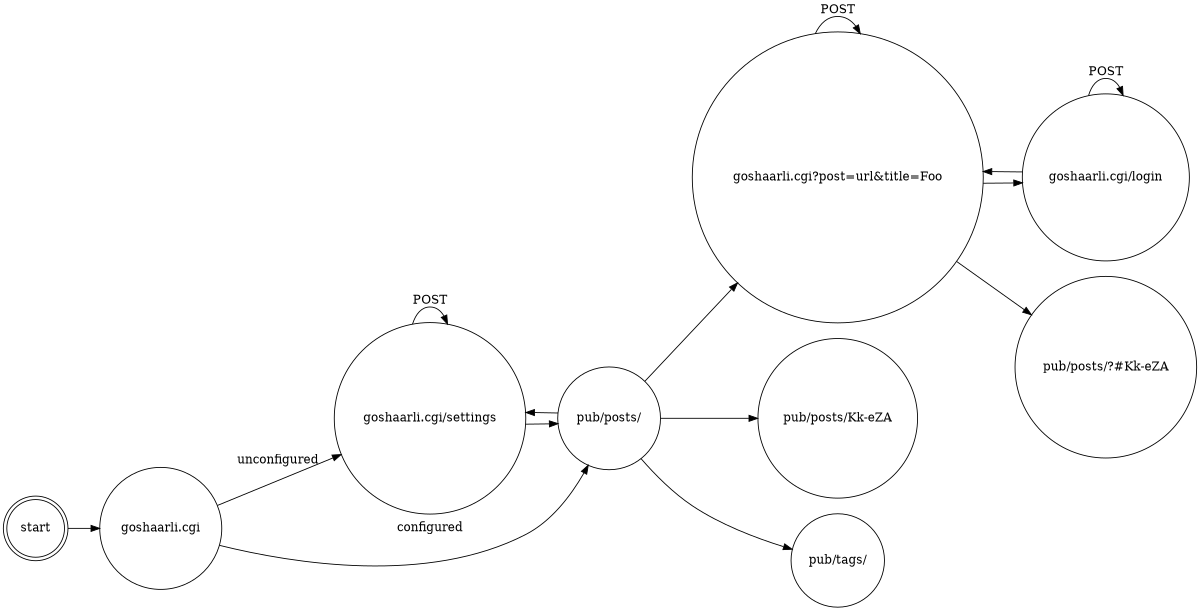 digraph flow {
	rankdir=LR;
	size="8,5"
	node [shape = doublecircle]; 
		start;

	node [shape=circle];
		"goshaarli.cgi" [ label = "goshaarli.cgi" ];
	
	start -> "goshaarli.cgi";
	"goshaarli.cgi" -> "goshaarli.cgi/settings" [ label = "unconfigured" ];
	"goshaarli.cgi" -> "pub/posts/" [ label = "configured" ];
	"goshaarli.cgi/settings" -> "goshaarli.cgi/settings" [ label = "POST" ];
	"goshaarli.cgi/settings" -> "pub/posts/";
	"pub/posts/" 
		-> "goshaarli.cgi?post=url&title=Foo"
		-> "goshaarli.cgi/login";
	"goshaarli.cgi/login"
		-> "goshaarli.cgi/login" [label=POST];
	"goshaarli.cgi/login" 
		-> "goshaarli.cgi?post=url&title=Foo"
		-> "pub/posts/?#Kk-eZA";
	"goshaarli.cgi?post=url&title=Foo"
		-> "goshaarli.cgi?post=url&title=Foo" [label=POST];
	"pub/posts/" 
		-> "pub/posts/Kk-eZA"
	"pub/posts/" 
		-> "goshaarli.cgi/settings"
	"pub/posts/" 
		-> "pub/tags/" 
}
